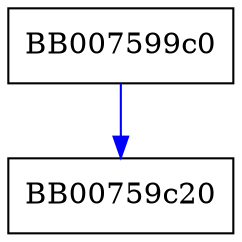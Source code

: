 digraph x25519_fe64_mul {
  node [shape="box"];
  graph [splines=ortho];
  BB007599c0 -> BB00759c20 [color="blue"];
}